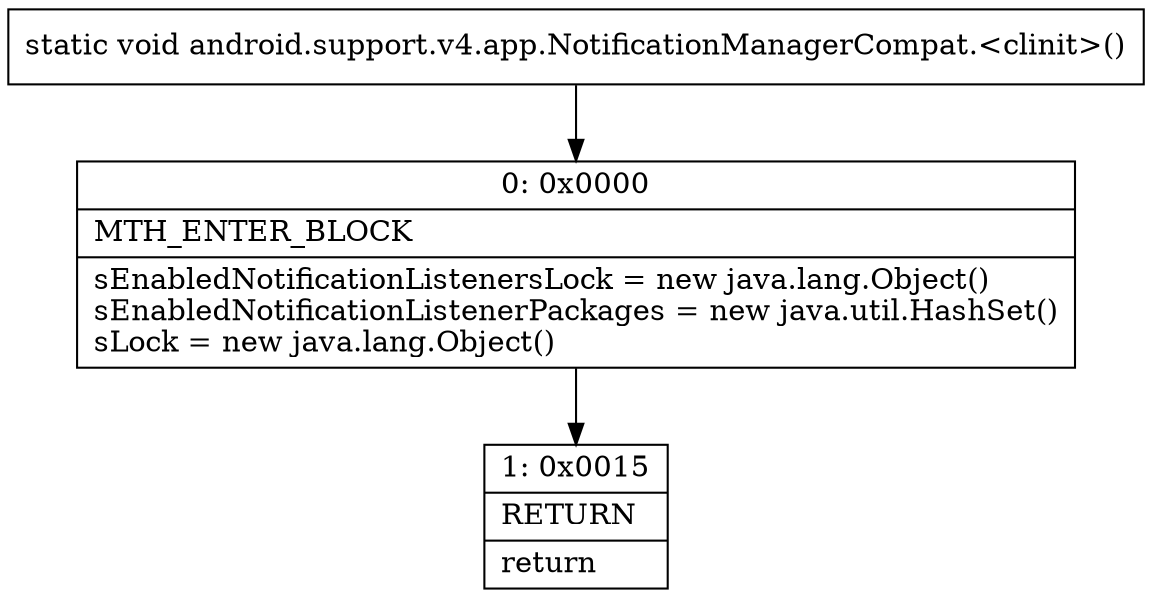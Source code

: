 digraph "CFG forandroid.support.v4.app.NotificationManagerCompat.\<clinit\>()V" {
Node_0 [shape=record,label="{0\:\ 0x0000|MTH_ENTER_BLOCK\l|sEnabledNotificationListenersLock = new java.lang.Object()\lsEnabledNotificationListenerPackages = new java.util.HashSet()\lsLock = new java.lang.Object()\l}"];
Node_1 [shape=record,label="{1\:\ 0x0015|RETURN\l|return\l}"];
MethodNode[shape=record,label="{static void android.support.v4.app.NotificationManagerCompat.\<clinit\>() }"];
MethodNode -> Node_0;
Node_0 -> Node_1;
}

